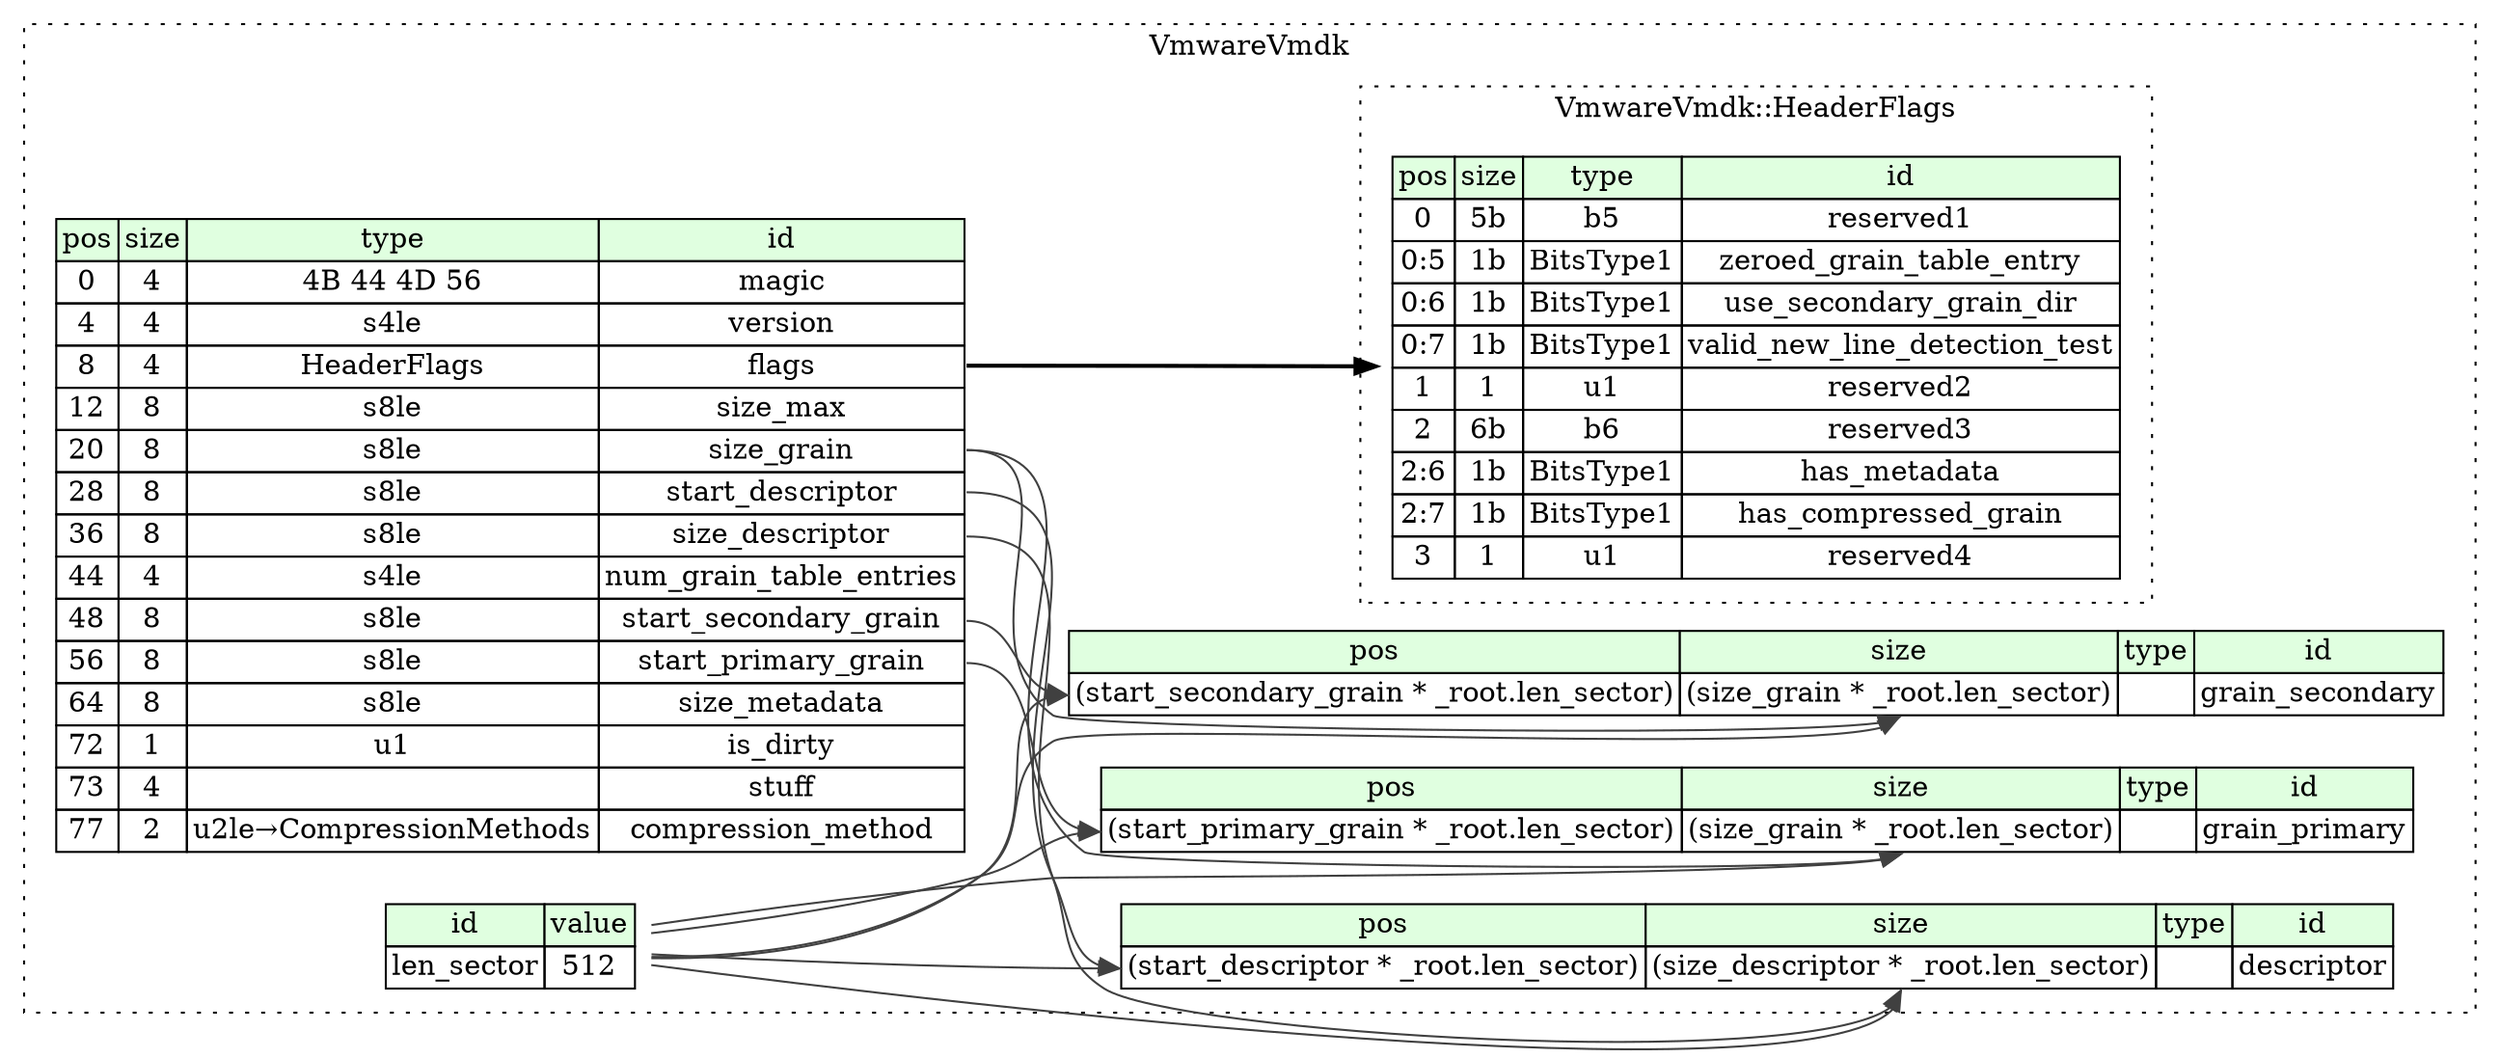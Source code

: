 digraph {
	rankdir=LR;
	node [shape=plaintext];
	subgraph cluster__vmware_vmdk {
		label="VmwareVmdk";
		graph[style=dotted];

		vmware_vmdk__seq [label=<<TABLE BORDER="0" CELLBORDER="1" CELLSPACING="0">
			<TR><TD BGCOLOR="#E0FFE0">pos</TD><TD BGCOLOR="#E0FFE0">size</TD><TD BGCOLOR="#E0FFE0">type</TD><TD BGCOLOR="#E0FFE0">id</TD></TR>
			<TR><TD PORT="magic_pos">0</TD><TD PORT="magic_size">4</TD><TD>4B 44 4D 56</TD><TD PORT="magic_type">magic</TD></TR>
			<TR><TD PORT="version_pos">4</TD><TD PORT="version_size">4</TD><TD>s4le</TD><TD PORT="version_type">version</TD></TR>
			<TR><TD PORT="flags_pos">8</TD><TD PORT="flags_size">4</TD><TD>HeaderFlags</TD><TD PORT="flags_type">flags</TD></TR>
			<TR><TD PORT="size_max_pos">12</TD><TD PORT="size_max_size">8</TD><TD>s8le</TD><TD PORT="size_max_type">size_max</TD></TR>
			<TR><TD PORT="size_grain_pos">20</TD><TD PORT="size_grain_size">8</TD><TD>s8le</TD><TD PORT="size_grain_type">size_grain</TD></TR>
			<TR><TD PORT="start_descriptor_pos">28</TD><TD PORT="start_descriptor_size">8</TD><TD>s8le</TD><TD PORT="start_descriptor_type">start_descriptor</TD></TR>
			<TR><TD PORT="size_descriptor_pos">36</TD><TD PORT="size_descriptor_size">8</TD><TD>s8le</TD><TD PORT="size_descriptor_type">size_descriptor</TD></TR>
			<TR><TD PORT="num_grain_table_entries_pos">44</TD><TD PORT="num_grain_table_entries_size">4</TD><TD>s4le</TD><TD PORT="num_grain_table_entries_type">num_grain_table_entries</TD></TR>
			<TR><TD PORT="start_secondary_grain_pos">48</TD><TD PORT="start_secondary_grain_size">8</TD><TD>s8le</TD><TD PORT="start_secondary_grain_type">start_secondary_grain</TD></TR>
			<TR><TD PORT="start_primary_grain_pos">56</TD><TD PORT="start_primary_grain_size">8</TD><TD>s8le</TD><TD PORT="start_primary_grain_type">start_primary_grain</TD></TR>
			<TR><TD PORT="size_metadata_pos">64</TD><TD PORT="size_metadata_size">8</TD><TD>s8le</TD><TD PORT="size_metadata_type">size_metadata</TD></TR>
			<TR><TD PORT="is_dirty_pos">72</TD><TD PORT="is_dirty_size">1</TD><TD>u1</TD><TD PORT="is_dirty_type">is_dirty</TD></TR>
			<TR><TD PORT="stuff_pos">73</TD><TD PORT="stuff_size">4</TD><TD></TD><TD PORT="stuff_type">stuff</TD></TR>
			<TR><TD PORT="compression_method_pos">77</TD><TD PORT="compression_method_size">2</TD><TD>u2le→CompressionMethods</TD><TD PORT="compression_method_type">compression_method</TD></TR>
		</TABLE>>];
		vmware_vmdk__inst__len_sector [label=<<TABLE BORDER="0" CELLBORDER="1" CELLSPACING="0">
			<TR><TD BGCOLOR="#E0FFE0">id</TD><TD BGCOLOR="#E0FFE0">value</TD></TR>
			<TR><TD>len_sector</TD><TD>512</TD></TR>
		</TABLE>>];
		vmware_vmdk__inst__descriptor [label=<<TABLE BORDER="0" CELLBORDER="1" CELLSPACING="0">
			<TR><TD BGCOLOR="#E0FFE0">pos</TD><TD BGCOLOR="#E0FFE0">size</TD><TD BGCOLOR="#E0FFE0">type</TD><TD BGCOLOR="#E0FFE0">id</TD></TR>
			<TR><TD PORT="descriptor_pos">(start_descriptor * _root.len_sector)</TD><TD PORT="descriptor_size">(size_descriptor * _root.len_sector)</TD><TD></TD><TD PORT="descriptor_type">descriptor</TD></TR>
		</TABLE>>];
		vmware_vmdk__inst__grain_primary [label=<<TABLE BORDER="0" CELLBORDER="1" CELLSPACING="0">
			<TR><TD BGCOLOR="#E0FFE0">pos</TD><TD BGCOLOR="#E0FFE0">size</TD><TD BGCOLOR="#E0FFE0">type</TD><TD BGCOLOR="#E0FFE0">id</TD></TR>
			<TR><TD PORT="grain_primary_pos">(start_primary_grain * _root.len_sector)</TD><TD PORT="grain_primary_size">(size_grain * _root.len_sector)</TD><TD></TD><TD PORT="grain_primary_type">grain_primary</TD></TR>
		</TABLE>>];
		vmware_vmdk__inst__grain_secondary [label=<<TABLE BORDER="0" CELLBORDER="1" CELLSPACING="0">
			<TR><TD BGCOLOR="#E0FFE0">pos</TD><TD BGCOLOR="#E0FFE0">size</TD><TD BGCOLOR="#E0FFE0">type</TD><TD BGCOLOR="#E0FFE0">id</TD></TR>
			<TR><TD PORT="grain_secondary_pos">(start_secondary_grain * _root.len_sector)</TD><TD PORT="grain_secondary_size">(size_grain * _root.len_sector)</TD><TD></TD><TD PORT="grain_secondary_type">grain_secondary</TD></TR>
		</TABLE>>];
		subgraph cluster__header_flags {
			label="VmwareVmdk::HeaderFlags";
			graph[style=dotted];

			header_flags__seq [label=<<TABLE BORDER="0" CELLBORDER="1" CELLSPACING="0">
				<TR><TD BGCOLOR="#E0FFE0">pos</TD><TD BGCOLOR="#E0FFE0">size</TD><TD BGCOLOR="#E0FFE0">type</TD><TD BGCOLOR="#E0FFE0">id</TD></TR>
				<TR><TD PORT="reserved1_pos">0</TD><TD PORT="reserved1_size">5b</TD><TD>b5</TD><TD PORT="reserved1_type">reserved1</TD></TR>
				<TR><TD PORT="zeroed_grain_table_entry_pos">0:5</TD><TD PORT="zeroed_grain_table_entry_size">1b</TD><TD>BitsType1</TD><TD PORT="zeroed_grain_table_entry_type">zeroed_grain_table_entry</TD></TR>
				<TR><TD PORT="use_secondary_grain_dir_pos">0:6</TD><TD PORT="use_secondary_grain_dir_size">1b</TD><TD>BitsType1</TD><TD PORT="use_secondary_grain_dir_type">use_secondary_grain_dir</TD></TR>
				<TR><TD PORT="valid_new_line_detection_test_pos">0:7</TD><TD PORT="valid_new_line_detection_test_size">1b</TD><TD>BitsType1</TD><TD PORT="valid_new_line_detection_test_type">valid_new_line_detection_test</TD></TR>
				<TR><TD PORT="reserved2_pos">1</TD><TD PORT="reserved2_size">1</TD><TD>u1</TD><TD PORT="reserved2_type">reserved2</TD></TR>
				<TR><TD PORT="reserved3_pos">2</TD><TD PORT="reserved3_size">6b</TD><TD>b6</TD><TD PORT="reserved3_type">reserved3</TD></TR>
				<TR><TD PORT="has_metadata_pos">2:6</TD><TD PORT="has_metadata_size">1b</TD><TD>BitsType1</TD><TD PORT="has_metadata_type">has_metadata</TD></TR>
				<TR><TD PORT="has_compressed_grain_pos">2:7</TD><TD PORT="has_compressed_grain_size">1b</TD><TD>BitsType1</TD><TD PORT="has_compressed_grain_type">has_compressed_grain</TD></TR>
				<TR><TD PORT="reserved4_pos">3</TD><TD PORT="reserved4_size">1</TD><TD>u1</TD><TD PORT="reserved4_type">reserved4</TD></TR>
			</TABLE>>];
		}
	}
	vmware_vmdk__seq:flags_type -> header_flags__seq [style=bold];
	vmware_vmdk__seq:start_descriptor_type -> vmware_vmdk__inst__descriptor:descriptor_pos [color="#404040"];
	vmware_vmdk__inst__len_sector:len_sector_type -> vmware_vmdk__inst__descriptor:descriptor_pos [color="#404040"];
	vmware_vmdk__seq:size_descriptor_type -> vmware_vmdk__inst__descriptor:descriptor_size [color="#404040"];
	vmware_vmdk__inst__len_sector:len_sector_type -> vmware_vmdk__inst__descriptor:descriptor_size [color="#404040"];
	vmware_vmdk__seq:start_primary_grain_type -> vmware_vmdk__inst__grain_primary:grain_primary_pos [color="#404040"];
	vmware_vmdk__inst__len_sector:len_sector_type -> vmware_vmdk__inst__grain_primary:grain_primary_pos [color="#404040"];
	vmware_vmdk__seq:size_grain_type -> vmware_vmdk__inst__grain_primary:grain_primary_size [color="#404040"];
	vmware_vmdk__inst__len_sector:len_sector_type -> vmware_vmdk__inst__grain_primary:grain_primary_size [color="#404040"];
	vmware_vmdk__seq:start_secondary_grain_type -> vmware_vmdk__inst__grain_secondary:grain_secondary_pos [color="#404040"];
	vmware_vmdk__inst__len_sector:len_sector_type -> vmware_vmdk__inst__grain_secondary:grain_secondary_pos [color="#404040"];
	vmware_vmdk__seq:size_grain_type -> vmware_vmdk__inst__grain_secondary:grain_secondary_size [color="#404040"];
	vmware_vmdk__inst__len_sector:len_sector_type -> vmware_vmdk__inst__grain_secondary:grain_secondary_size [color="#404040"];
}
